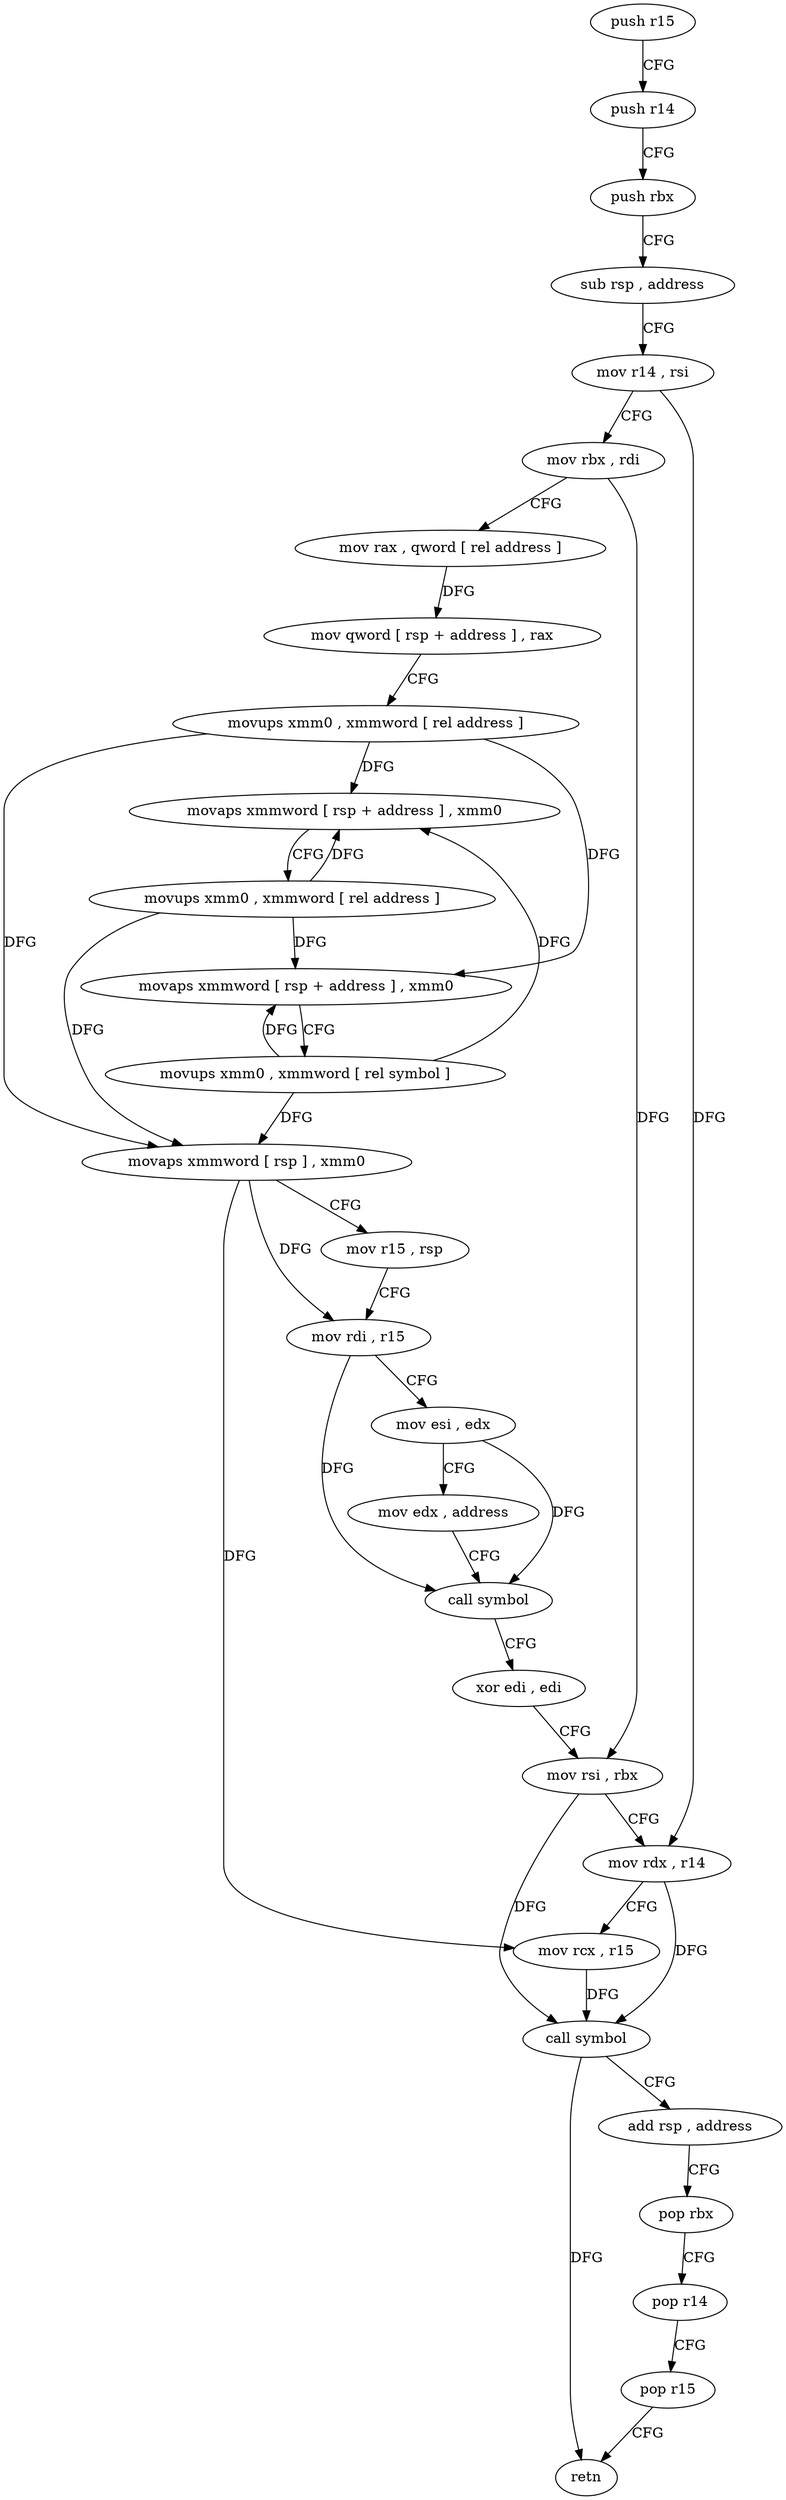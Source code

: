 digraph "func" {
"4211152" [label = "push r15" ]
"4211154" [label = "push r14" ]
"4211156" [label = "push rbx" ]
"4211157" [label = "sub rsp , address" ]
"4211161" [label = "mov r14 , rsi" ]
"4211164" [label = "mov rbx , rdi" ]
"4211167" [label = "mov rax , qword [ rel address ]" ]
"4211174" [label = "mov qword [ rsp + address ] , rax" ]
"4211179" [label = "movups xmm0 , xmmword [ rel address ]" ]
"4211186" [label = "movaps xmmword [ rsp + address ] , xmm0" ]
"4211191" [label = "movups xmm0 , xmmword [ rel address ]" ]
"4211198" [label = "movaps xmmword [ rsp + address ] , xmm0" ]
"4211203" [label = "movups xmm0 , xmmword [ rel symbol ]" ]
"4211210" [label = "movaps xmmword [ rsp ] , xmm0" ]
"4211214" [label = "mov r15 , rsp" ]
"4211217" [label = "mov rdi , r15" ]
"4211220" [label = "mov esi , edx" ]
"4211222" [label = "mov edx , address" ]
"4211227" [label = "call symbol" ]
"4211232" [label = "xor edi , edi" ]
"4211234" [label = "mov rsi , rbx" ]
"4211237" [label = "mov rdx , r14" ]
"4211240" [label = "mov rcx , r15" ]
"4211243" [label = "call symbol" ]
"4211248" [label = "add rsp , address" ]
"4211252" [label = "pop rbx" ]
"4211253" [label = "pop r14" ]
"4211255" [label = "pop r15" ]
"4211257" [label = "retn" ]
"4211152" -> "4211154" [ label = "CFG" ]
"4211154" -> "4211156" [ label = "CFG" ]
"4211156" -> "4211157" [ label = "CFG" ]
"4211157" -> "4211161" [ label = "CFG" ]
"4211161" -> "4211164" [ label = "CFG" ]
"4211161" -> "4211237" [ label = "DFG" ]
"4211164" -> "4211167" [ label = "CFG" ]
"4211164" -> "4211234" [ label = "DFG" ]
"4211167" -> "4211174" [ label = "DFG" ]
"4211174" -> "4211179" [ label = "CFG" ]
"4211179" -> "4211186" [ label = "DFG" ]
"4211179" -> "4211198" [ label = "DFG" ]
"4211179" -> "4211210" [ label = "DFG" ]
"4211186" -> "4211191" [ label = "CFG" ]
"4211191" -> "4211198" [ label = "DFG" ]
"4211191" -> "4211186" [ label = "DFG" ]
"4211191" -> "4211210" [ label = "DFG" ]
"4211198" -> "4211203" [ label = "CFG" ]
"4211203" -> "4211210" [ label = "DFG" ]
"4211203" -> "4211186" [ label = "DFG" ]
"4211203" -> "4211198" [ label = "DFG" ]
"4211210" -> "4211214" [ label = "CFG" ]
"4211210" -> "4211217" [ label = "DFG" ]
"4211210" -> "4211240" [ label = "DFG" ]
"4211214" -> "4211217" [ label = "CFG" ]
"4211217" -> "4211220" [ label = "CFG" ]
"4211217" -> "4211227" [ label = "DFG" ]
"4211220" -> "4211222" [ label = "CFG" ]
"4211220" -> "4211227" [ label = "DFG" ]
"4211222" -> "4211227" [ label = "CFG" ]
"4211227" -> "4211232" [ label = "CFG" ]
"4211232" -> "4211234" [ label = "CFG" ]
"4211234" -> "4211237" [ label = "CFG" ]
"4211234" -> "4211243" [ label = "DFG" ]
"4211237" -> "4211240" [ label = "CFG" ]
"4211237" -> "4211243" [ label = "DFG" ]
"4211240" -> "4211243" [ label = "DFG" ]
"4211243" -> "4211248" [ label = "CFG" ]
"4211243" -> "4211257" [ label = "DFG" ]
"4211248" -> "4211252" [ label = "CFG" ]
"4211252" -> "4211253" [ label = "CFG" ]
"4211253" -> "4211255" [ label = "CFG" ]
"4211255" -> "4211257" [ label = "CFG" ]
}
